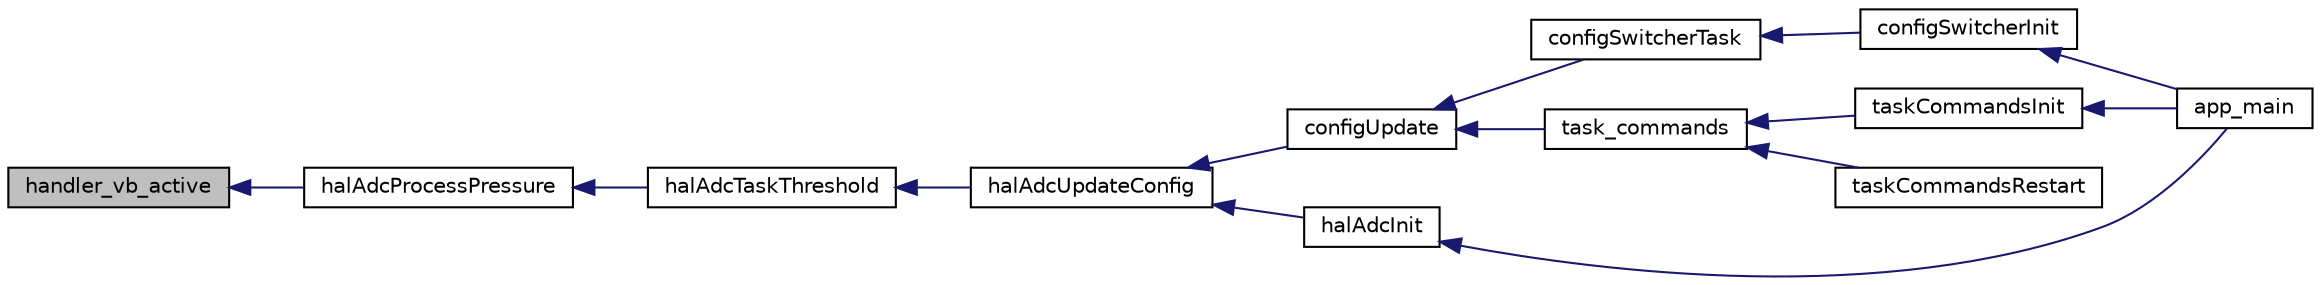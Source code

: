 digraph "handler_vb_active"
{
  edge [fontname="Helvetica",fontsize="10",labelfontname="Helvetica",labelfontsize="10"];
  node [fontname="Helvetica",fontsize="10",shape=record];
  rankdir="LR";
  Node1 [label="handler_vb_active",height=0.2,width=0.4,color="black", fillcolor="grey75", style="filled", fontcolor="black"];
  Node1 -> Node2 [dir="back",color="midnightblue",fontsize="10",style="solid",fontname="Helvetica"];
  Node2 [label="halAdcProcessPressure",height=0.2,width=0.4,color="black", fillcolor="white", style="filled",URL="$hal__adc_8c.html#a78419739020988cffc83ffcbc7103b05",tooltip="Process pressure sensor (sip & puff) "];
  Node2 -> Node3 [dir="back",color="midnightblue",fontsize="10",style="solid",fontname="Helvetica"];
  Node3 [label="halAdcTaskThreshold",height=0.2,width=0.4,color="black", fillcolor="white", style="filled",URL="$hal__adc_8c.html#aee719704e643d27c1faab768cf4bc22e",tooltip="HAL TASK - Threshold task for ADC. "];
  Node3 -> Node4 [dir="back",color="midnightblue",fontsize="10",style="solid",fontname="Helvetica"];
  Node4 [label="halAdcUpdateConfig",height=0.2,width=0.4,color="black", fillcolor="white", style="filled",URL="$hal__adc_8h.html#a4135bb73c2271b4a27db8d8d81884de7",tooltip="Reload ADC config. "];
  Node4 -> Node5 [dir="back",color="midnightblue",fontsize="10",style="solid",fontname="Helvetica"];
  Node5 [label="configUpdate",height=0.2,width=0.4,color="black", fillcolor="white", style="filled",URL="$config__switcher_8h.html#af8fae43accd789bf2355c79ff44c2ae9",tooltip="Request config update. "];
  Node5 -> Node6 [dir="back",color="midnightblue",fontsize="10",style="solid",fontname="Helvetica"];
  Node6 [label="configSwitcherTask",height=0.2,width=0.4,color="black", fillcolor="white", style="filled",URL="$config__switcher_8c.html#af5af5079d1982d42e165039e6de7e40a",tooltip="TASK - Config switcher task, internal config reloading. "];
  Node6 -> Node7 [dir="back",color="midnightblue",fontsize="10",style="solid",fontname="Helvetica"];
  Node7 [label="configSwitcherInit",height=0.2,width=0.4,color="black", fillcolor="white", style="filled",URL="$config__switcher_8h.html#aafed047c8d04b814a85239e031cbad7b",tooltip="Initializing the config switching functionality. "];
  Node7 -> Node8 [dir="back",color="midnightblue",fontsize="10",style="solid",fontname="Helvetica"];
  Node8 [label="app_main",height=0.2,width=0.4,color="black", fillcolor="white", style="filled",URL="$flipmouse__fabi__esp32__kbdmouse__main_8c.html#abce06be17fc37d675118a678a8100a36",tooltip="Main task, created by esp-idf. "];
  Node5 -> Node9 [dir="back",color="midnightblue",fontsize="10",style="solid",fontname="Helvetica"];
  Node9 [label="task_commands",height=0.2,width=0.4,color="black", fillcolor="white", style="filled",URL="$task__commands_8c.html#a7b36c39275d773aaedcb327ef4e1516f"];
  Node9 -> Node10 [dir="back",color="midnightblue",fontsize="10",style="solid",fontname="Helvetica"];
  Node10 [label="taskCommandsInit",height=0.2,width=0.4,color="black", fillcolor="white", style="filled",URL="$task__commands_8h.html#aedb896e40753227f80768e09d3748419",tooltip="Init the command parser. "];
  Node10 -> Node8 [dir="back",color="midnightblue",fontsize="10",style="solid",fontname="Helvetica"];
  Node9 -> Node11 [dir="back",color="midnightblue",fontsize="10",style="solid",fontname="Helvetica"];
  Node11 [label="taskCommandsRestart",height=0.2,width=0.4,color="black", fillcolor="white", style="filled",URL="$task__commands_8h.html#a26091155b4d85093239033d689f363d0",tooltip="Restart the command parser task. "];
  Node4 -> Node12 [dir="back",color="midnightblue",fontsize="10",style="solid",fontname="Helvetica"];
  Node12 [label="halAdcInit",height=0.2,width=0.4,color="black", fillcolor="white", style="filled",URL="$hal__adc_8h.html#a6f0d302f35e5b7f7a1144f0ddace35d2",tooltip="Init the ADC driver module. "];
  Node12 -> Node8 [dir="back",color="midnightblue",fontsize="10",style="solid",fontname="Helvetica"];
}

